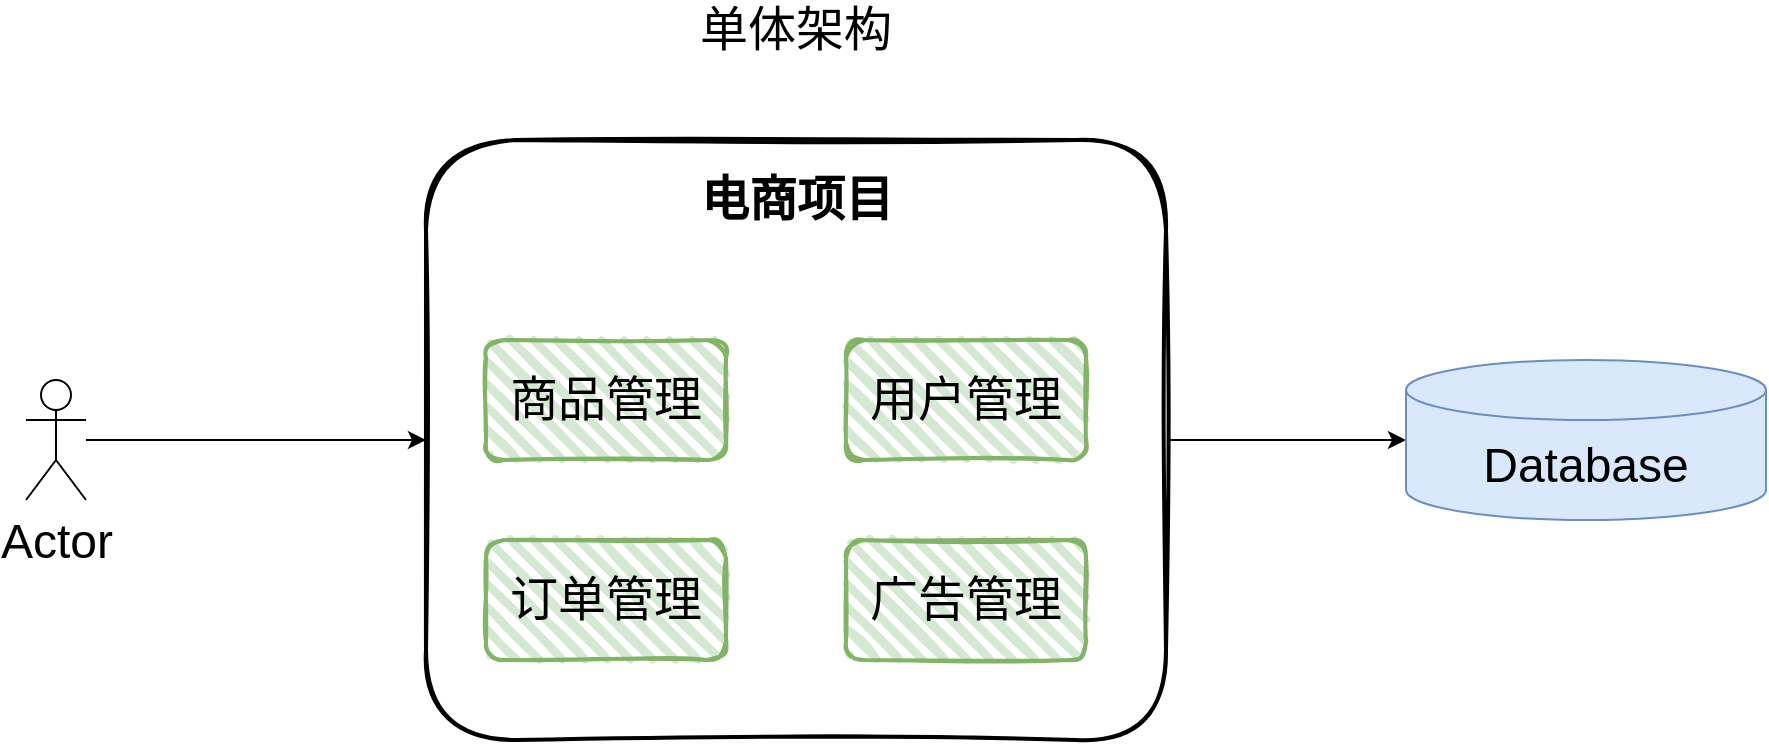 <mxfile version="20.8.5" type="github">
  <diagram id="CdoecEKsvYNk3Fa5A7Eg" name="第 1 页">
    <mxGraphModel dx="1877" dy="549" grid="1" gridSize="10" guides="1" tooltips="1" connect="1" arrows="1" fold="1" page="1" pageScale="1" pageWidth="827" pageHeight="1169" math="0" shadow="0">
      <root>
        <mxCell id="0" />
        <mxCell id="1" parent="0" />
        <mxCell id="DAYk3fxyXVAYVyRmr0ne-25" style="edgeStyle=orthogonalEdgeStyle;rounded=0;orthogonalLoop=1;jettySize=auto;html=1;entryX=0;entryY=0.5;entryDx=0;entryDy=0;fontSize=24;" edge="1" parent="1" source="DAYk3fxyXVAYVyRmr0ne-17" target="DAYk3fxyXVAYVyRmr0ne-18">
          <mxGeometry relative="1" as="geometry" />
        </mxCell>
        <mxCell id="DAYk3fxyXVAYVyRmr0ne-17" value="Actor" style="shape=umlActor;verticalLabelPosition=bottom;verticalAlign=top;html=1;outlineConnect=0;fontSize=24;" vertex="1" parent="1">
          <mxGeometry x="-30" y="410" width="30" height="60" as="geometry" />
        </mxCell>
        <mxCell id="DAYk3fxyXVAYVyRmr0ne-26" style="edgeStyle=orthogonalEdgeStyle;rounded=0;orthogonalLoop=1;jettySize=auto;html=1;entryX=0;entryY=0.5;entryDx=0;entryDy=0;entryPerimeter=0;fontSize=24;" edge="1" parent="1" source="DAYk3fxyXVAYVyRmr0ne-18" target="DAYk3fxyXVAYVyRmr0ne-24">
          <mxGeometry relative="1" as="geometry" />
        </mxCell>
        <mxCell id="DAYk3fxyXVAYVyRmr0ne-18" value="" style="rounded=1;whiteSpace=wrap;html=1;strokeWidth=2;fillWeight=4;hachureGap=8;hachureAngle=45;sketch=1;fontSize=24;" vertex="1" parent="1">
          <mxGeometry x="170" y="290" width="370" height="300" as="geometry" />
        </mxCell>
        <mxCell id="DAYk3fxyXVAYVyRmr0ne-19" value="电商项目" style="text;strokeColor=none;fillColor=none;html=1;fontSize=24;fontStyle=1;verticalAlign=middle;align=center;" vertex="1" parent="1">
          <mxGeometry x="305" y="300" width="100" height="40" as="geometry" />
        </mxCell>
        <mxCell id="DAYk3fxyXVAYVyRmr0ne-20" value="商品管理" style="rounded=1;whiteSpace=wrap;html=1;strokeWidth=2;fillWeight=4;hachureGap=8;hachureAngle=45;fillColor=#d5e8d4;sketch=1;fontSize=24;strokeColor=#82b366;" vertex="1" parent="1">
          <mxGeometry x="200" y="390" width="120" height="60" as="geometry" />
        </mxCell>
        <mxCell id="DAYk3fxyXVAYVyRmr0ne-21" value="订单管理" style="rounded=1;whiteSpace=wrap;html=1;strokeWidth=2;fillWeight=4;hachureGap=8;hachureAngle=45;fillColor=#d5e8d4;sketch=1;fontSize=24;strokeColor=#82b366;" vertex="1" parent="1">
          <mxGeometry x="200" y="490" width="120" height="60" as="geometry" />
        </mxCell>
        <mxCell id="DAYk3fxyXVAYVyRmr0ne-22" value="用户管理" style="rounded=1;whiteSpace=wrap;html=1;strokeWidth=2;fillWeight=4;hachureGap=8;hachureAngle=45;fillColor=#d5e8d4;sketch=1;fontSize=24;strokeColor=#82b366;" vertex="1" parent="1">
          <mxGeometry x="380" y="390" width="120" height="60" as="geometry" />
        </mxCell>
        <mxCell id="DAYk3fxyXVAYVyRmr0ne-23" value="广告管理" style="rounded=1;whiteSpace=wrap;html=1;strokeWidth=2;fillWeight=4;hachureGap=8;hachureAngle=45;fillColor=#d5e8d4;sketch=1;fontSize=24;strokeColor=#82b366;" vertex="1" parent="1">
          <mxGeometry x="380" y="490" width="120" height="60" as="geometry" />
        </mxCell>
        <mxCell id="DAYk3fxyXVAYVyRmr0ne-24" value="Database" style="shape=cylinder3;whiteSpace=wrap;html=1;boundedLbl=1;backgroundOutline=1;size=15;fontSize=24;fillColor=#dae8fc;strokeColor=#6c8ebf;" vertex="1" parent="1">
          <mxGeometry x="660" y="400" width="180" height="80" as="geometry" />
        </mxCell>
        <mxCell id="DAYk3fxyXVAYVyRmr0ne-27" value="单体架构" style="text;html=1;strokeColor=none;fillColor=none;align=center;verticalAlign=middle;whiteSpace=wrap;rounded=0;fontSize=24;" vertex="1" parent="1">
          <mxGeometry x="295" y="220" width="120" height="30" as="geometry" />
        </mxCell>
      </root>
    </mxGraphModel>
  </diagram>
</mxfile>

